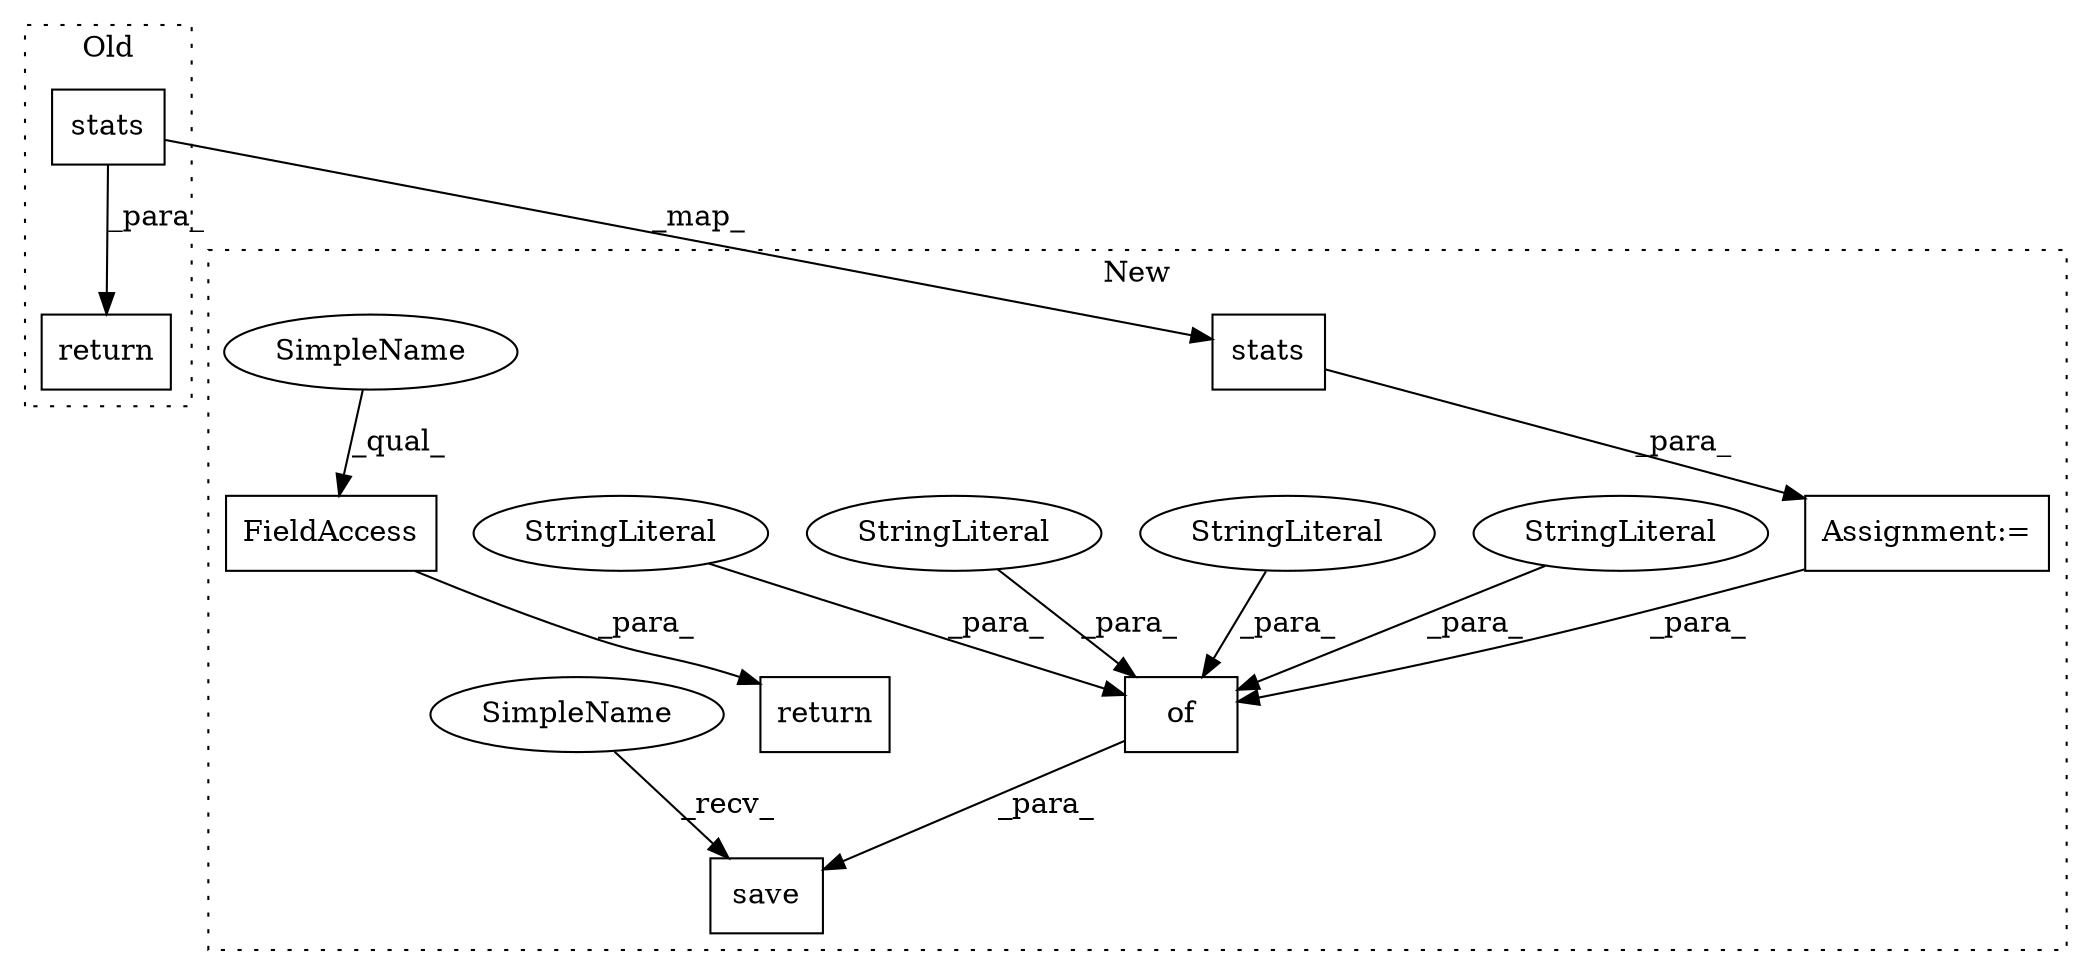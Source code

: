 digraph G {
subgraph cluster0 {
1 [label="stats" a="32" s="5034,5086" l="6,1" shape="box"];
12 [label="return" a="41" s="5017" l="7" shape="box"];
label = "Old";
style="dotted";
}
subgraph cluster1 {
2 [label="stats" a="32" s="5048,5100" l="6,1" shape="box"];
3 [label="Assignment:=" a="7" s="5037" l="1" shape="box"];
4 [label="FieldAccess" a="22" s="5197" l="10" shape="box"];
5 [label="of" a="32" s="5124,5180" l="3,1" shape="box"];
6 [label="save" a="32" s="5115,5181" l="5,1" shape="box"];
7 [label="StringLiteral" a="45" s="5127" l="6" shape="ellipse"];
8 [label="StringLiteral" a="45" s="5167" l="7" shape="ellipse"];
9 [label="StringLiteral" a="45" s="5153" l="7" shape="ellipse"];
10 [label="StringLiteral" a="45" s="5139" l="7" shape="ellipse"];
11 [label="return" a="41" s="5190" l="7" shape="box"];
13 [label="SimpleName" a="42" s="5197" l="5" shape="ellipse"];
14 [label="SimpleName" a="42" s="5109" l="5" shape="ellipse"];
label = "New";
style="dotted";
}
1 -> 2 [label="_map_"];
1 -> 12 [label="_para_"];
2 -> 3 [label="_para_"];
3 -> 5 [label="_para_"];
4 -> 11 [label="_para_"];
5 -> 6 [label="_para_"];
7 -> 5 [label="_para_"];
8 -> 5 [label="_para_"];
9 -> 5 [label="_para_"];
10 -> 5 [label="_para_"];
13 -> 4 [label="_qual_"];
14 -> 6 [label="_recv_"];
}